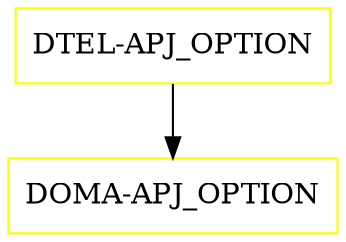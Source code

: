 digraph G {
  "DTEL-APJ_OPTION" [shape=box,color=yellow];
  "DOMA-APJ_OPTION" [shape=box,color=yellow,URL="./DOMA_APJ_OPTION.html"];
  "DTEL-APJ_OPTION" -> "DOMA-APJ_OPTION";
}
